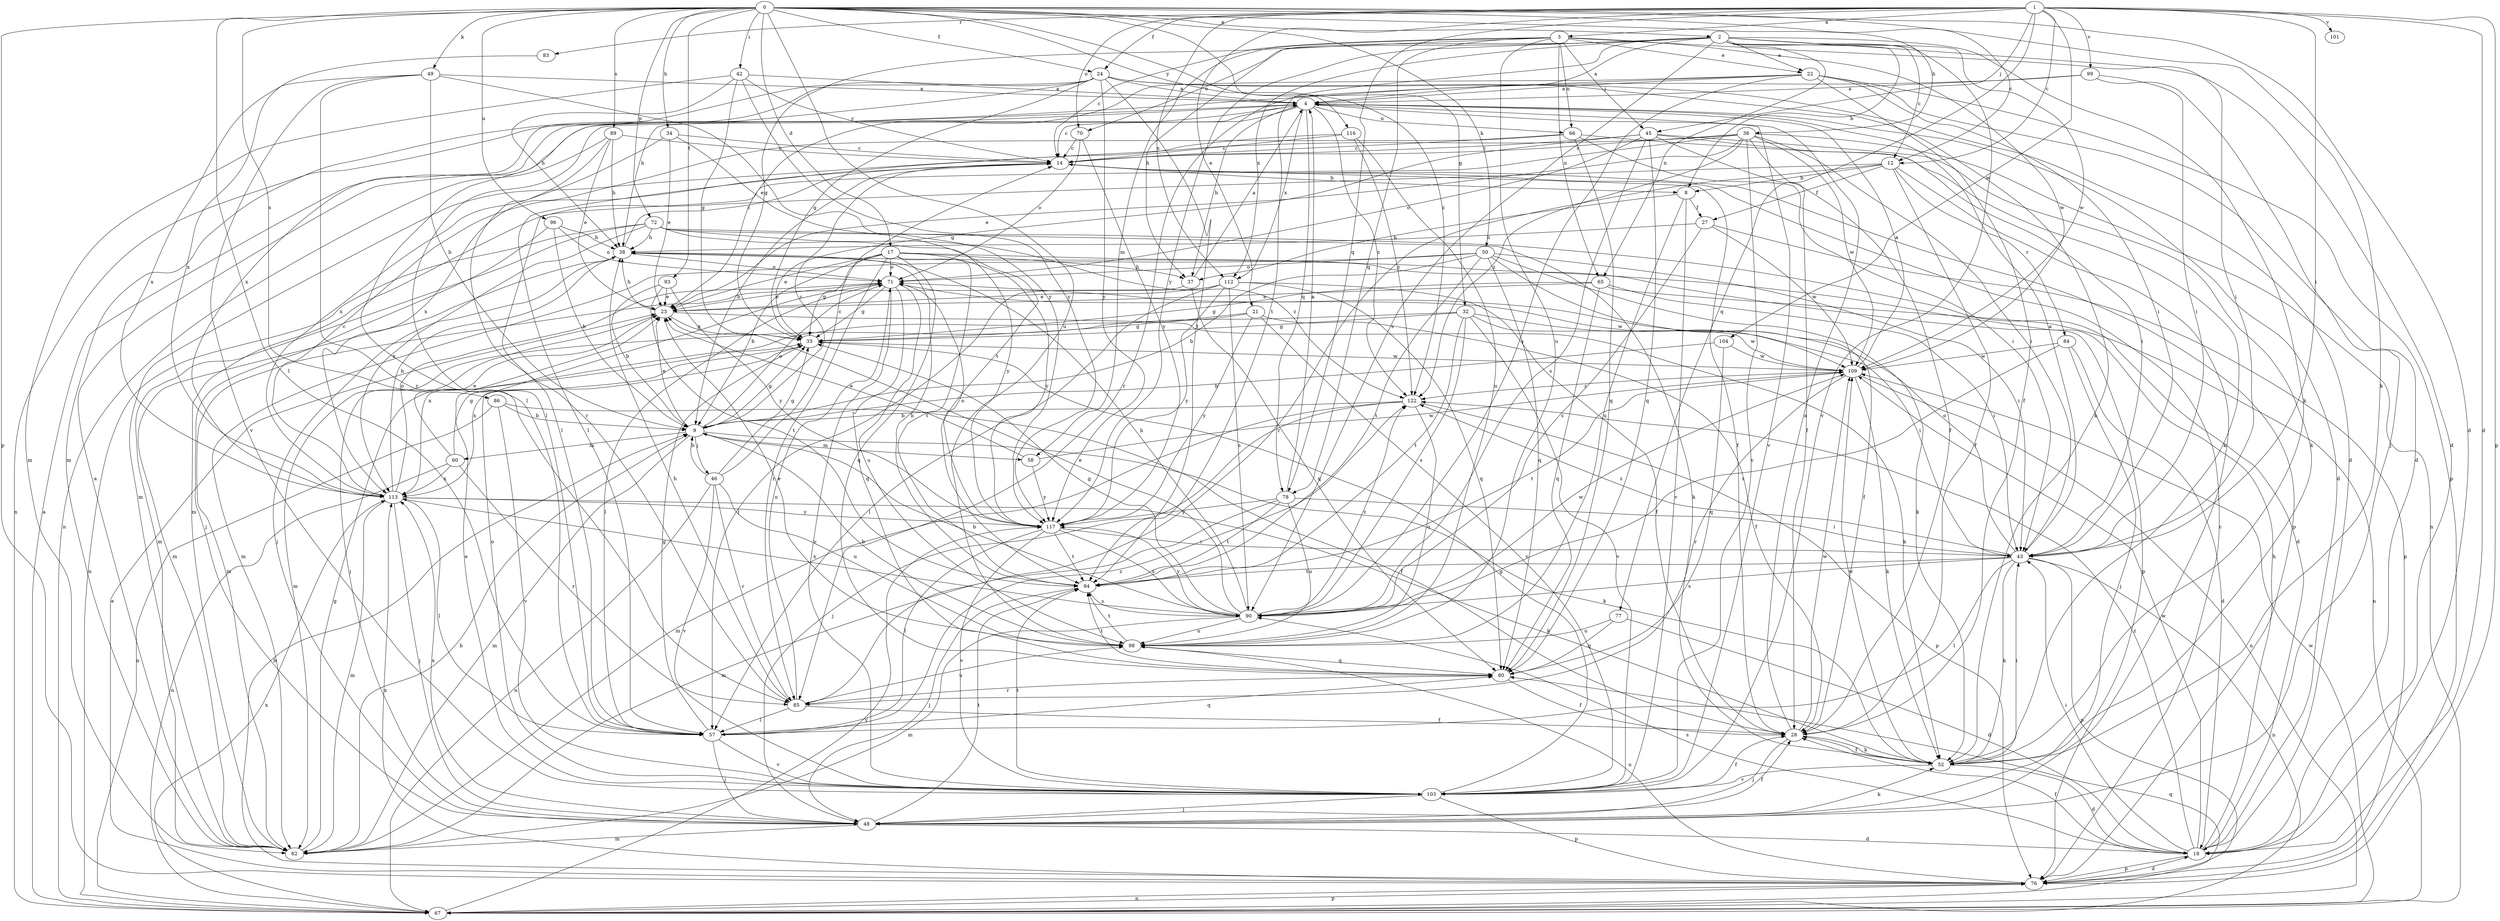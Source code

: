 strict digraph  {
0;
1;
2;
3;
4;
8;
9;
12;
14;
17;
18;
21;
22;
23;
24;
27;
28;
32;
33;
34;
36;
37;
38;
42;
43;
45;
46;
48;
49;
50;
52;
57;
58;
60;
62;
65;
66;
67;
70;
71;
72;
76;
77;
78;
80;
83;
84;
85;
86;
89;
90;
93;
94;
96;
98;
99;
101;
103;
104;
109;
112;
113;
116;
117;
122;
0 -> 2  [label=a];
0 -> 12  [label=c];
0 -> 17  [label=d];
0 -> 18  [label=d];
0 -> 24  [label=f];
0 -> 32  [label=g];
0 -> 34  [label=h];
0 -> 36  [label=h];
0 -> 42  [label=i];
0 -> 49  [label=k];
0 -> 50  [label=k];
0 -> 52  [label=k];
0 -> 57  [label=l];
0 -> 72  [label=p];
0 -> 76  [label=p];
0 -> 86  [label=s];
0 -> 89  [label=s];
0 -> 93  [label=t];
0 -> 96  [label=u];
0 -> 98  [label=u];
0 -> 116  [label=y];
0 -> 122  [label=z];
1 -> 3  [label=a];
1 -> 12  [label=c];
1 -> 18  [label=d];
1 -> 21  [label=e];
1 -> 24  [label=f];
1 -> 43  [label=i];
1 -> 45  [label=j];
1 -> 70  [label=o];
1 -> 76  [label=p];
1 -> 77  [label=q];
1 -> 78  [label=q];
1 -> 83  [label=r];
1 -> 99  [label=v];
1 -> 101  [label=v];
1 -> 104  [label=w];
1 -> 112  [label=x];
2 -> 4  [label=a];
2 -> 8  [label=b];
2 -> 12  [label=c];
2 -> 18  [label=d];
2 -> 22  [label=e];
2 -> 33  [label=g];
2 -> 52  [label=k];
2 -> 65  [label=n];
2 -> 70  [label=o];
2 -> 90  [label=s];
2 -> 94  [label=t];
2 -> 103  [label=v];
2 -> 109  [label=w];
2 -> 112  [label=x];
2 -> 117  [label=y];
3 -> 14  [label=c];
3 -> 22  [label=e];
3 -> 37  [label=h];
3 -> 43  [label=i];
3 -> 45  [label=j];
3 -> 58  [label=m];
3 -> 65  [label=n];
3 -> 66  [label=n];
3 -> 78  [label=q];
3 -> 98  [label=u];
3 -> 109  [label=w];
4 -> 14  [label=c];
4 -> 18  [label=d];
4 -> 37  [label=h];
4 -> 57  [label=l];
4 -> 66  [label=n];
4 -> 67  [label=n];
4 -> 78  [label=q];
4 -> 103  [label=v];
4 -> 112  [label=x];
4 -> 122  [label=z];
8 -> 27  [label=f];
8 -> 37  [label=h];
8 -> 98  [label=u];
8 -> 103  [label=v];
9 -> 14  [label=c];
9 -> 23  [label=e];
9 -> 33  [label=g];
9 -> 46  [label=j];
9 -> 52  [label=k];
9 -> 58  [label=m];
9 -> 60  [label=m];
9 -> 62  [label=m];
9 -> 71  [label=o];
12 -> 8  [label=b];
12 -> 27  [label=f];
12 -> 28  [label=f];
12 -> 48  [label=j];
12 -> 62  [label=m];
12 -> 84  [label=r];
12 -> 85  [label=r];
14 -> 8  [label=b];
14 -> 9  [label=b];
14 -> 28  [label=f];
14 -> 76  [label=p];
17 -> 9  [label=b];
17 -> 23  [label=e];
17 -> 33  [label=g];
17 -> 37  [label=h];
17 -> 71  [label=o];
17 -> 76  [label=p];
17 -> 80  [label=q];
17 -> 85  [label=r];
17 -> 94  [label=t];
17 -> 117  [label=y];
18 -> 28  [label=f];
18 -> 38  [label=h];
18 -> 43  [label=i];
18 -> 76  [label=p];
18 -> 90  [label=s];
18 -> 109  [label=w];
18 -> 122  [label=z];
21 -> 28  [label=f];
21 -> 33  [label=g];
21 -> 103  [label=v];
21 -> 113  [label=x];
21 -> 117  [label=y];
22 -> 4  [label=a];
22 -> 18  [label=d];
22 -> 23  [label=e];
22 -> 28  [label=f];
22 -> 43  [label=i];
22 -> 76  [label=p];
22 -> 85  [label=r];
22 -> 90  [label=s];
23 -> 33  [label=g];
23 -> 38  [label=h];
23 -> 48  [label=j];
23 -> 52  [label=k];
24 -> 4  [label=a];
24 -> 18  [label=d];
24 -> 33  [label=g];
24 -> 52  [label=k];
24 -> 57  [label=l];
24 -> 62  [label=m];
24 -> 94  [label=t];
24 -> 113  [label=x];
24 -> 117  [label=y];
27 -> 38  [label=h];
27 -> 76  [label=p];
27 -> 90  [label=s];
27 -> 109  [label=w];
28 -> 4  [label=a];
28 -> 48  [label=j];
28 -> 52  [label=k];
28 -> 109  [label=w];
32 -> 33  [label=g];
32 -> 43  [label=i];
32 -> 62  [label=m];
32 -> 90  [label=s];
32 -> 94  [label=t];
32 -> 103  [label=v];
32 -> 109  [label=w];
33 -> 109  [label=w];
33 -> 113  [label=x];
34 -> 14  [label=c];
34 -> 23  [label=e];
34 -> 94  [label=t];
34 -> 113  [label=x];
36 -> 14  [label=c];
36 -> 23  [label=e];
36 -> 28  [label=f];
36 -> 43  [label=i];
36 -> 57  [label=l];
36 -> 62  [label=m];
36 -> 67  [label=n];
36 -> 103  [label=v];
36 -> 109  [label=w];
36 -> 122  [label=z];
37 -> 4  [label=a];
37 -> 57  [label=l];
37 -> 80  [label=q];
38 -> 14  [label=c];
38 -> 48  [label=j];
38 -> 62  [label=m];
38 -> 71  [label=o];
42 -> 4  [label=a];
42 -> 14  [label=c];
42 -> 33  [label=g];
42 -> 38  [label=h];
42 -> 62  [label=m];
42 -> 117  [label=y];
43 -> 4  [label=a];
43 -> 52  [label=k];
43 -> 57  [label=l];
43 -> 67  [label=n];
43 -> 71  [label=o];
43 -> 76  [label=p];
43 -> 90  [label=s];
43 -> 94  [label=t];
43 -> 122  [label=z];
45 -> 14  [label=c];
45 -> 28  [label=f];
45 -> 33  [label=g];
45 -> 43  [label=i];
45 -> 52  [label=k];
45 -> 71  [label=o];
45 -> 80  [label=q];
45 -> 90  [label=s];
46 -> 9  [label=b];
46 -> 14  [label=c];
46 -> 33  [label=g];
46 -> 67  [label=n];
46 -> 85  [label=r];
46 -> 98  [label=u];
46 -> 103  [label=v];
48 -> 18  [label=d];
48 -> 28  [label=f];
48 -> 52  [label=k];
48 -> 62  [label=m];
48 -> 94  [label=t];
48 -> 113  [label=x];
49 -> 4  [label=a];
49 -> 9  [label=b];
49 -> 85  [label=r];
49 -> 103  [label=v];
49 -> 113  [label=x];
49 -> 117  [label=y];
50 -> 9  [label=b];
50 -> 28  [label=f];
50 -> 43  [label=i];
50 -> 52  [label=k];
50 -> 62  [label=m];
50 -> 71  [label=o];
50 -> 80  [label=q];
50 -> 94  [label=t];
52 -> 18  [label=d];
52 -> 28  [label=f];
52 -> 43  [label=i];
52 -> 103  [label=v];
52 -> 109  [label=w];
57 -> 33  [label=g];
57 -> 48  [label=j];
57 -> 80  [label=q];
57 -> 103  [label=v];
57 -> 122  [label=z];
58 -> 23  [label=e];
58 -> 109  [label=w];
58 -> 117  [label=y];
60 -> 23  [label=e];
60 -> 33  [label=g];
60 -> 67  [label=n];
60 -> 85  [label=r];
60 -> 113  [label=x];
62 -> 4  [label=a];
62 -> 9  [label=b];
62 -> 33  [label=g];
65 -> 23  [label=e];
65 -> 33  [label=g];
65 -> 43  [label=i];
65 -> 67  [label=n];
65 -> 80  [label=q];
66 -> 14  [label=c];
66 -> 43  [label=i];
66 -> 52  [label=k];
66 -> 80  [label=q];
66 -> 113  [label=x];
67 -> 4  [label=a];
67 -> 76  [label=p];
67 -> 80  [label=q];
67 -> 109  [label=w];
67 -> 113  [label=x];
67 -> 117  [label=y];
70 -> 14  [label=c];
70 -> 71  [label=o];
70 -> 117  [label=y];
71 -> 23  [label=e];
71 -> 33  [label=g];
71 -> 57  [label=l];
71 -> 80  [label=q];
71 -> 98  [label=u];
71 -> 103  [label=v];
71 -> 109  [label=w];
72 -> 18  [label=d];
72 -> 38  [label=h];
72 -> 52  [label=k];
72 -> 62  [label=m];
72 -> 67  [label=n];
72 -> 113  [label=x];
72 -> 117  [label=y];
72 -> 122  [label=z];
76 -> 9  [label=b];
76 -> 14  [label=c];
76 -> 18  [label=d];
76 -> 23  [label=e];
76 -> 67  [label=n];
76 -> 98  [label=u];
76 -> 113  [label=x];
77 -> 18  [label=d];
77 -> 80  [label=q];
77 -> 98  [label=u];
78 -> 4  [label=a];
78 -> 43  [label=i];
78 -> 62  [label=m];
78 -> 94  [label=t];
78 -> 98  [label=u];
78 -> 117  [label=y];
80 -> 28  [label=f];
80 -> 85  [label=r];
80 -> 94  [label=t];
83 -> 113  [label=x];
84 -> 18  [label=d];
84 -> 48  [label=j];
84 -> 90  [label=s];
84 -> 109  [label=w];
85 -> 28  [label=f];
85 -> 38  [label=h];
85 -> 57  [label=l];
85 -> 71  [label=o];
85 -> 98  [label=u];
86 -> 9  [label=b];
86 -> 28  [label=f];
86 -> 67  [label=n];
86 -> 103  [label=v];
89 -> 14  [label=c];
89 -> 23  [label=e];
89 -> 38  [label=h];
89 -> 67  [label=n];
89 -> 85  [label=r];
90 -> 9  [label=b];
90 -> 23  [label=e];
90 -> 33  [label=g];
90 -> 38  [label=h];
90 -> 62  [label=m];
90 -> 98  [label=u];
90 -> 109  [label=w];
90 -> 113  [label=x];
90 -> 117  [label=y];
90 -> 122  [label=z];
93 -> 9  [label=b];
93 -> 23  [label=e];
93 -> 94  [label=t];
93 -> 117  [label=y];
94 -> 38  [label=h];
94 -> 48  [label=j];
94 -> 90  [label=s];
96 -> 9  [label=b];
96 -> 38  [label=h];
96 -> 48  [label=j];
96 -> 71  [label=o];
98 -> 9  [label=b];
98 -> 23  [label=e];
98 -> 80  [label=q];
98 -> 94  [label=t];
99 -> 4  [label=a];
99 -> 38  [label=h];
99 -> 43  [label=i];
99 -> 48  [label=j];
103 -> 23  [label=e];
103 -> 28  [label=f];
103 -> 33  [label=g];
103 -> 48  [label=j];
103 -> 71  [label=o];
103 -> 76  [label=p];
103 -> 94  [label=t];
104 -> 9  [label=b];
104 -> 80  [label=q];
104 -> 109  [label=w];
109 -> 4  [label=a];
109 -> 52  [label=k];
109 -> 67  [label=n];
109 -> 85  [label=r];
109 -> 94  [label=t];
109 -> 122  [label=z];
112 -> 23  [label=e];
112 -> 28  [label=f];
112 -> 57  [label=l];
112 -> 62  [label=m];
112 -> 80  [label=q];
112 -> 90  [label=s];
112 -> 117  [label=y];
113 -> 14  [label=c];
113 -> 38  [label=h];
113 -> 48  [label=j];
113 -> 52  [label=k];
113 -> 57  [label=l];
113 -> 62  [label=m];
113 -> 71  [label=o];
113 -> 117  [label=y];
116 -> 14  [label=c];
116 -> 57  [label=l];
116 -> 98  [label=u];
116 -> 122  [label=z];
117 -> 43  [label=i];
117 -> 57  [label=l];
117 -> 71  [label=o];
117 -> 90  [label=s];
117 -> 94  [label=t];
117 -> 103  [label=v];
122 -> 9  [label=b];
122 -> 48  [label=j];
122 -> 62  [label=m];
122 -> 76  [label=p];
122 -> 98  [label=u];
}
